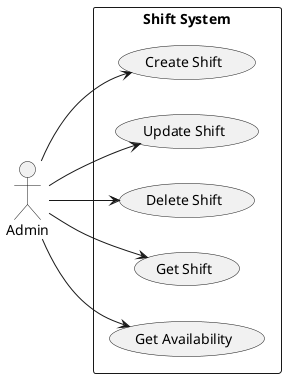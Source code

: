 @startuml ShiftSubSystem

left to right direction

skinparam Monochrome true
skinparam Shadowing false
skinparam packageStyle rectangle

actor Admin

rectangle "Shift System" {
    Admin --> (Create Shift)
    Admin --> (Update Shift)
    Admin --> (Delete Shift)
    Admin --> (Get Shift)
    Admin --> (Get Availability)
}

@enduml